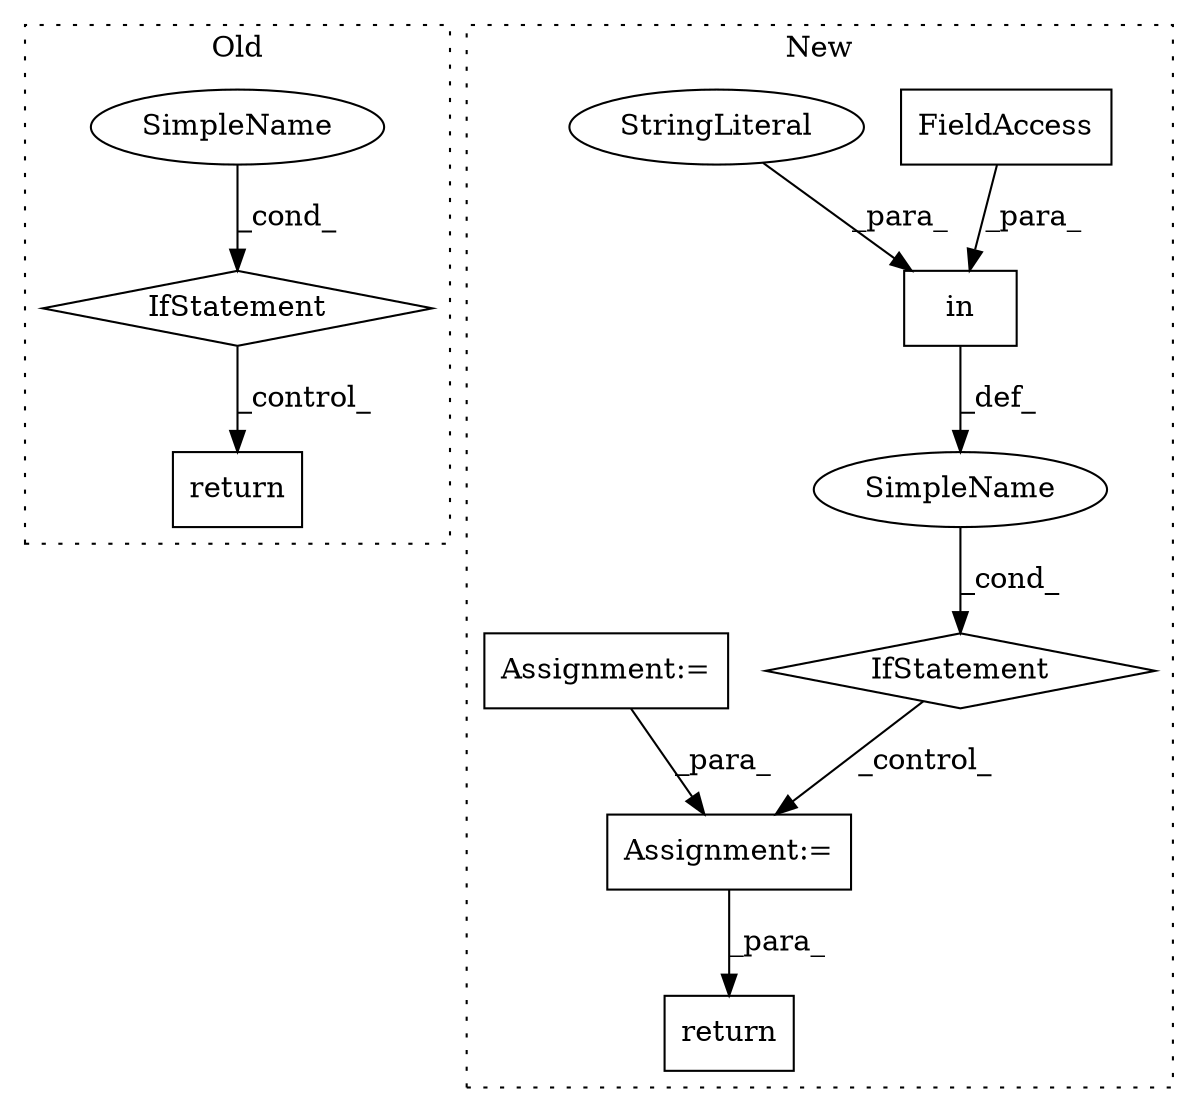 digraph G {
subgraph cluster0 {
1 [label="return" a="41" s="16844" l="7" shape="box"];
10 [label="IfStatement" a="25" s="16548,16585" l="4,2" shape="diamond"];
11 [label="SimpleName" a="42" s="" l="" shape="ellipse"];
label = "Old";
style="dotted";
}
subgraph cluster1 {
2 [label="in" a="105" s="17279" l="22" shape="box"];
3 [label="IfStatement" a="25" s="17243,17302" l="4,2" shape="diamond"];
4 [label="Assignment:=" a="7" s="17342" l="2" shape="box"];
5 [label="SimpleName" a="42" s="" l="" shape="ellipse"];
6 [label="FieldAccess" a="22" s="17289" l="12" shape="box"];
7 [label="StringLiteral" a="45" s="17279" l="6" shape="ellipse"];
8 [label="Assignment:=" a="7" s="17089" l="1" shape="box"];
9 [label="return" a="41" s="17445" l="7" shape="box"];
label = "New";
style="dotted";
}
2 -> 5 [label="_def_"];
3 -> 4 [label="_control_"];
4 -> 9 [label="_para_"];
5 -> 3 [label="_cond_"];
6 -> 2 [label="_para_"];
7 -> 2 [label="_para_"];
8 -> 4 [label="_para_"];
10 -> 1 [label="_control_"];
11 -> 10 [label="_cond_"];
}